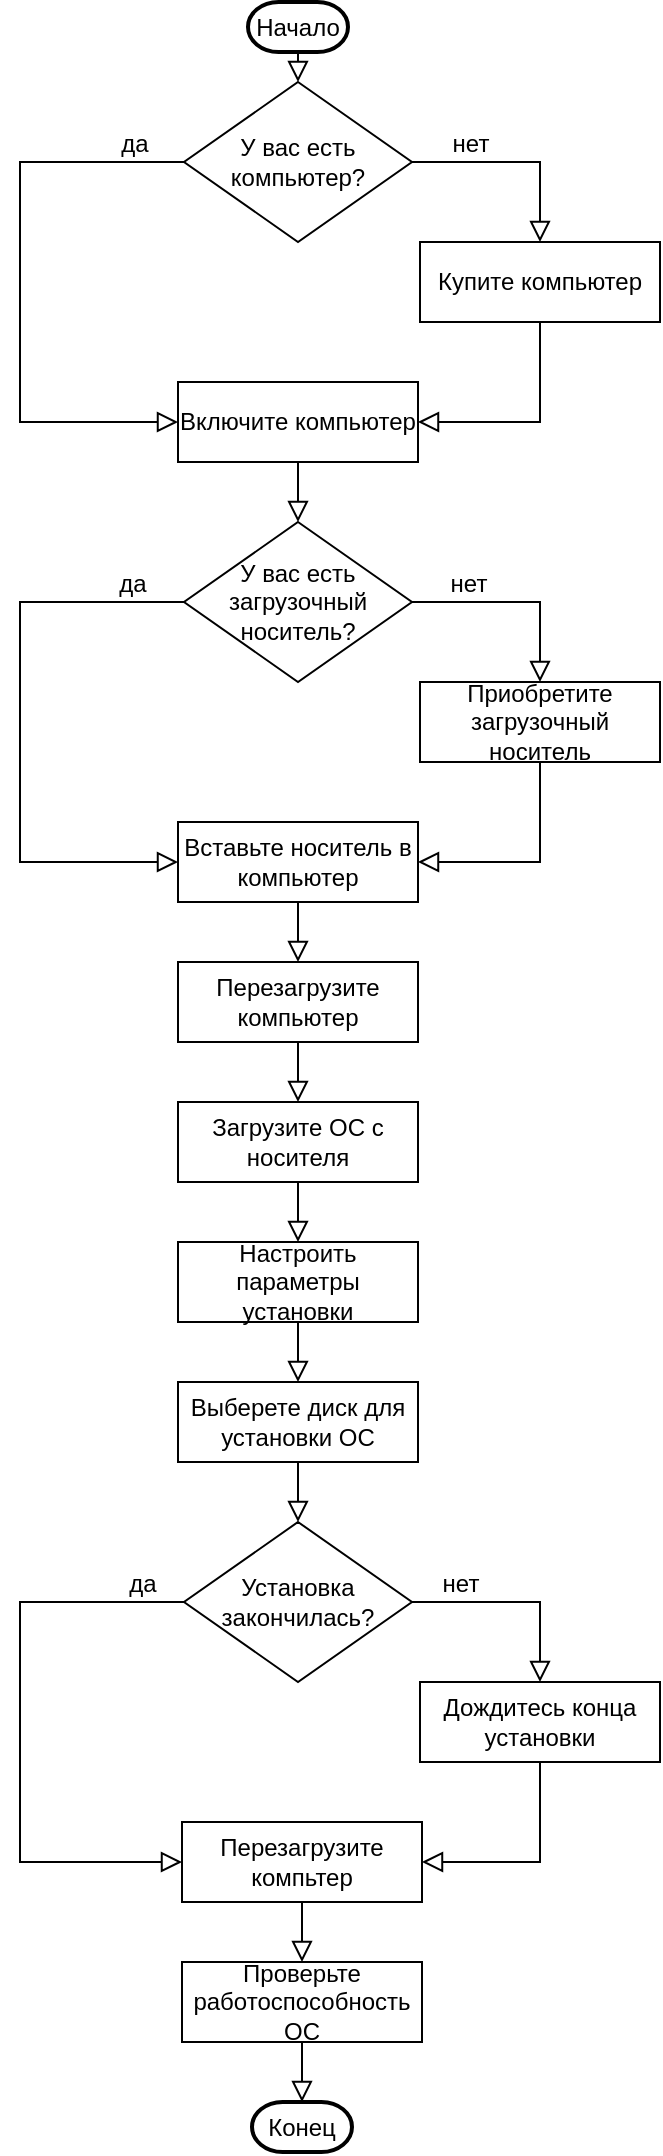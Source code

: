 <mxfile version="22.0.8" type="github">
  <diagram id="C5RBs43oDa-KdzZeNtuy" name="Page-1">
    <mxGraphModel dx="2333" dy="1311" grid="1" gridSize="10" guides="1" tooltips="1" connect="1" arrows="1" fold="1" page="1" pageScale="1" pageWidth="827" pageHeight="1169" math="0" shadow="0">
      <root>
        <mxCell id="WIyWlLk6GJQsqaUBKTNV-0" />
        <mxCell id="WIyWlLk6GJQsqaUBKTNV-1" parent="WIyWlLk6GJQsqaUBKTNV-0" />
        <mxCell id="WIyWlLk6GJQsqaUBKTNV-2" value="" style="rounded=0;html=1;jettySize=auto;orthogonalLoop=1;fontSize=11;endArrow=block;endFill=0;endSize=8;strokeWidth=1;shadow=0;labelBackgroundColor=none;edgeStyle=orthogonalEdgeStyle;entryX=0.5;entryY=0;entryDx=0;entryDy=0;exitX=0.5;exitY=1;exitDx=0;exitDy=0;exitPerimeter=0;" parent="WIyWlLk6GJQsqaUBKTNV-1" source="hndtMGKpsSVhSOvLsZZS-0" target="ZUDtytT54O4jhnoepPId-2" edge="1">
          <mxGeometry relative="1" as="geometry">
            <mxPoint x="414" y="120" as="targetPoint" />
            <mxPoint x="419" y="20" as="sourcePoint" />
          </mxGeometry>
        </mxCell>
        <mxCell id="ZUDtytT54O4jhnoepPId-6" value="" style="edgeStyle=orthogonalEdgeStyle;shape=connector;rounded=0;orthogonalLoop=1;jettySize=auto;html=1;shadow=0;labelBackgroundColor=none;strokeColor=default;strokeWidth=1;align=center;verticalAlign=middle;fontFamily=Helvetica;fontSize=11;fontColor=default;endArrow=block;endFill=0;endSize=8;entryX=1;entryY=0.5;entryDx=0;entryDy=0;exitX=0.5;exitY=1;exitDx=0;exitDy=0;" parent="WIyWlLk6GJQsqaUBKTNV-1" source="ZUDtytT54O4jhnoepPId-0" target="ZUDtytT54O4jhnoepPId-4" edge="1">
          <mxGeometry relative="1" as="geometry" />
        </mxCell>
        <mxCell id="ZUDtytT54O4jhnoepPId-0" value="Купите компьютер" style="rounded=0;whiteSpace=wrap;html=1;" parent="WIyWlLk6GJQsqaUBKTNV-1" vertex="1">
          <mxGeometry x="480" y="130" width="120" height="40" as="geometry" />
        </mxCell>
        <mxCell id="ZUDtytT54O4jhnoepPId-1" value="да" style="rounded=0;html=1;jettySize=auto;orthogonalLoop=1;fontSize=12;endArrow=block;endFill=0;endSize=8;strokeWidth=1;shadow=0;labelBackgroundColor=none;edgeStyle=orthogonalEdgeStyle;exitX=0;exitY=0.5;exitDx=0;exitDy=0;fontFamily=Helvetica;verticalAlign=bottom;entryX=0;entryY=0.5;entryDx=0;entryDy=0;labelPosition=center;verticalLabelPosition=middle;align=center;" parent="WIyWlLk6GJQsqaUBKTNV-1" source="ZUDtytT54O4jhnoepPId-2" target="ZUDtytT54O4jhnoepPId-4" edge="1">
          <mxGeometry x="-0.825" relative="1" as="geometry">
            <mxPoint x="410" y="280" as="sourcePoint" />
            <mxPoint x="230" y="90" as="targetPoint" />
            <Array as="points">
              <mxPoint x="280" y="90" />
              <mxPoint x="280" y="220" />
            </Array>
            <mxPoint as="offset" />
          </mxGeometry>
        </mxCell>
        <mxCell id="ZUDtytT54O4jhnoepPId-2" value="У вас есть компьютер?" style="rhombus;whiteSpace=wrap;html=1;" parent="WIyWlLk6GJQsqaUBKTNV-1" vertex="1">
          <mxGeometry x="362" y="50" width="114" height="80" as="geometry" />
        </mxCell>
        <mxCell id="ZUDtytT54O4jhnoepPId-3" value="нет" style="rounded=0;html=1;jettySize=auto;orthogonalLoop=1;fontSize=12;endArrow=block;endFill=0;endSize=8;strokeWidth=1;shadow=0;labelBackgroundColor=none;edgeStyle=orthogonalEdgeStyle;exitX=1;exitY=0.5;exitDx=0;exitDy=0;fontFamily=Helvetica;verticalAlign=bottom;entryX=0.5;entryY=0;entryDx=0;entryDy=0;" parent="WIyWlLk6GJQsqaUBKTNV-1" source="ZUDtytT54O4jhnoepPId-2" target="ZUDtytT54O4jhnoepPId-0" edge="1">
          <mxGeometry x="-0.442" relative="1" as="geometry">
            <mxPoint x="366" y="100" as="sourcePoint" />
            <mxPoint x="600" y="90" as="targetPoint" />
            <mxPoint as="offset" />
          </mxGeometry>
        </mxCell>
        <mxCell id="ZUDtytT54O4jhnoepPId-8" value="" style="edgeStyle=orthogonalEdgeStyle;shape=connector;rounded=0;orthogonalLoop=1;jettySize=auto;html=1;shadow=0;labelBackgroundColor=none;strokeColor=default;strokeWidth=1;align=center;verticalAlign=middle;fontFamily=Helvetica;fontSize=11;fontColor=default;endArrow=block;endFill=0;endSize=8;" parent="WIyWlLk6GJQsqaUBKTNV-1" source="ZUDtytT54O4jhnoepPId-4" target="ZUDtytT54O4jhnoepPId-7" edge="1">
          <mxGeometry relative="1" as="geometry" />
        </mxCell>
        <mxCell id="ZUDtytT54O4jhnoepPId-4" value="Включите компьютер" style="rounded=0;whiteSpace=wrap;html=1;" parent="WIyWlLk6GJQsqaUBKTNV-1" vertex="1">
          <mxGeometry x="359" y="200" width="120" height="40" as="geometry" />
        </mxCell>
        <mxCell id="ZUDtytT54O4jhnoepPId-10" value="нет" style="edgeStyle=orthogonalEdgeStyle;shape=connector;rounded=0;orthogonalLoop=1;jettySize=auto;html=1;shadow=0;labelBackgroundColor=none;strokeColor=default;strokeWidth=1;align=center;verticalAlign=bottom;fontFamily=Helvetica;fontSize=12;fontColor=default;endArrow=block;endFill=0;endSize=8;entryX=0.5;entryY=0;entryDx=0;entryDy=0;" parent="WIyWlLk6GJQsqaUBKTNV-1" source="ZUDtytT54O4jhnoepPId-7" target="ZUDtytT54O4jhnoepPId-9" edge="1">
          <mxGeometry x="-0.468" relative="1" as="geometry">
            <mxPoint as="offset" />
          </mxGeometry>
        </mxCell>
        <mxCell id="ZUDtytT54O4jhnoepPId-12" value="да" style="edgeStyle=orthogonalEdgeStyle;shape=connector;rounded=0;orthogonalLoop=1;jettySize=auto;html=1;shadow=0;labelBackgroundColor=none;strokeColor=default;strokeWidth=1;align=center;verticalAlign=bottom;fontFamily=Helvetica;fontSize=12;fontColor=default;endArrow=block;endFill=0;endSize=8;exitX=0;exitY=0.5;exitDx=0;exitDy=0;entryX=0;entryY=0.5;entryDx=0;entryDy=0;" parent="WIyWlLk6GJQsqaUBKTNV-1" source="ZUDtytT54O4jhnoepPId-7" target="ZUDtytT54O4jhnoepPId-11" edge="1">
          <mxGeometry x="-0.819" relative="1" as="geometry">
            <mxPoint x="260" y="500" as="targetPoint" />
            <Array as="points">
              <mxPoint x="280" y="310" />
              <mxPoint x="280" y="440" />
            </Array>
            <mxPoint as="offset" />
          </mxGeometry>
        </mxCell>
        <mxCell id="ZUDtytT54O4jhnoepPId-7" value="У вас есть загрузочный носитель?" style="rhombus;whiteSpace=wrap;html=1;rounded=0;" parent="WIyWlLk6GJQsqaUBKTNV-1" vertex="1">
          <mxGeometry x="362" y="270" width="114" height="80" as="geometry" />
        </mxCell>
        <mxCell id="ZUDtytT54O4jhnoepPId-9" value="Приобретите загрузочный носитель" style="whiteSpace=wrap;html=1;rounded=0;" parent="WIyWlLk6GJQsqaUBKTNV-1" vertex="1">
          <mxGeometry x="480" y="350" width="120" height="40" as="geometry" />
        </mxCell>
        <mxCell id="ZUDtytT54O4jhnoepPId-15" value="" style="edgeStyle=orthogonalEdgeStyle;shape=connector;rounded=0;orthogonalLoop=1;jettySize=auto;html=1;shadow=0;labelBackgroundColor=none;strokeColor=default;strokeWidth=1;align=center;verticalAlign=middle;fontFamily=Helvetica;fontSize=11;fontColor=default;endArrow=block;endFill=0;endSize=8;" parent="WIyWlLk6GJQsqaUBKTNV-1" source="ZUDtytT54O4jhnoepPId-11" target="ZUDtytT54O4jhnoepPId-14" edge="1">
          <mxGeometry relative="1" as="geometry" />
        </mxCell>
        <mxCell id="ZUDtytT54O4jhnoepPId-11" value="Вставьте носитель в компьютер" style="whiteSpace=wrap;html=1;rounded=0;" parent="WIyWlLk6GJQsqaUBKTNV-1" vertex="1">
          <mxGeometry x="359" y="420" width="120" height="40" as="geometry" />
        </mxCell>
        <mxCell id="ZUDtytT54O4jhnoepPId-13" value="" style="edgeStyle=orthogonalEdgeStyle;shape=connector;rounded=0;orthogonalLoop=1;jettySize=auto;html=1;shadow=0;labelBackgroundColor=none;strokeColor=default;strokeWidth=1;align=center;verticalAlign=middle;fontFamily=Helvetica;fontSize=11;fontColor=default;endArrow=block;endFill=0;endSize=8;entryX=1;entryY=0.5;entryDx=0;entryDy=0;exitX=0.5;exitY=1;exitDx=0;exitDy=0;" parent="WIyWlLk6GJQsqaUBKTNV-1" source="ZUDtytT54O4jhnoepPId-9" target="ZUDtytT54O4jhnoepPId-11" edge="1">
          <mxGeometry relative="1" as="geometry">
            <mxPoint x="481" y="320" as="sourcePoint" />
            <mxPoint x="550" y="360" as="targetPoint" />
          </mxGeometry>
        </mxCell>
        <mxCell id="ZUDtytT54O4jhnoepPId-17" value="" style="edgeStyle=orthogonalEdgeStyle;shape=connector;rounded=0;orthogonalLoop=1;jettySize=auto;html=1;shadow=0;labelBackgroundColor=none;strokeColor=default;strokeWidth=1;align=center;verticalAlign=middle;fontFamily=Helvetica;fontSize=11;fontColor=default;endArrow=block;endFill=0;endSize=8;" parent="WIyWlLk6GJQsqaUBKTNV-1" source="ZUDtytT54O4jhnoepPId-14" target="ZUDtytT54O4jhnoepPId-16" edge="1">
          <mxGeometry relative="1" as="geometry" />
        </mxCell>
        <mxCell id="ZUDtytT54O4jhnoepPId-14" value="Перезагрузите компьютер" style="whiteSpace=wrap;html=1;rounded=0;" parent="WIyWlLk6GJQsqaUBKTNV-1" vertex="1">
          <mxGeometry x="359" y="490" width="120" height="40" as="geometry" />
        </mxCell>
        <mxCell id="ZUDtytT54O4jhnoepPId-19" value="" style="edgeStyle=orthogonalEdgeStyle;shape=connector;rounded=0;orthogonalLoop=1;jettySize=auto;html=1;shadow=0;labelBackgroundColor=none;strokeColor=default;strokeWidth=1;align=center;verticalAlign=middle;fontFamily=Helvetica;fontSize=11;fontColor=default;endArrow=block;endFill=0;endSize=8;" parent="WIyWlLk6GJQsqaUBKTNV-1" source="ZUDtytT54O4jhnoepPId-16" target="ZUDtytT54O4jhnoepPId-18" edge="1">
          <mxGeometry relative="1" as="geometry" />
        </mxCell>
        <mxCell id="ZUDtytT54O4jhnoepPId-16" value="Загрузите ОС с носителя" style="whiteSpace=wrap;html=1;rounded=0;" parent="WIyWlLk6GJQsqaUBKTNV-1" vertex="1">
          <mxGeometry x="359" y="560" width="120" height="40" as="geometry" />
        </mxCell>
        <mxCell id="ZUDtytT54O4jhnoepPId-21" value="" style="edgeStyle=orthogonalEdgeStyle;shape=connector;rounded=0;orthogonalLoop=1;jettySize=auto;html=1;shadow=0;labelBackgroundColor=none;strokeColor=default;strokeWidth=1;align=center;verticalAlign=middle;fontFamily=Helvetica;fontSize=11;fontColor=default;endArrow=block;endFill=0;endSize=8;" parent="WIyWlLk6GJQsqaUBKTNV-1" source="ZUDtytT54O4jhnoepPId-18" target="ZUDtytT54O4jhnoepPId-20" edge="1">
          <mxGeometry relative="1" as="geometry" />
        </mxCell>
        <mxCell id="ZUDtytT54O4jhnoepPId-18" value="Настроить параметры установки" style="whiteSpace=wrap;html=1;rounded=0;" parent="WIyWlLk6GJQsqaUBKTNV-1" vertex="1">
          <mxGeometry x="359" y="630" width="120" height="40" as="geometry" />
        </mxCell>
        <mxCell id="ZUDtytT54O4jhnoepPId-20" value="Выберете диск для установки ОС" style="whiteSpace=wrap;html=1;rounded=0;" parent="WIyWlLk6GJQsqaUBKTNV-1" vertex="1">
          <mxGeometry x="359" y="700" width="120" height="40" as="geometry" />
        </mxCell>
        <mxCell id="ZUDtytT54O4jhnoepPId-22" value="" style="edgeStyle=orthogonalEdgeStyle;shape=connector;rounded=0;orthogonalLoop=1;jettySize=auto;html=1;shadow=0;labelBackgroundColor=none;strokeColor=default;strokeWidth=1;align=center;verticalAlign=middle;fontFamily=Helvetica;fontSize=11;fontColor=default;endArrow=block;endFill=0;endSize=8;exitX=0.5;exitY=1;exitDx=0;exitDy=0;" parent="WIyWlLk6GJQsqaUBKTNV-1" source="ZUDtytT54O4jhnoepPId-20" target="ZUDtytT54O4jhnoepPId-25" edge="1">
          <mxGeometry relative="1" as="geometry">
            <mxPoint x="414" y="769" as="sourcePoint" />
          </mxGeometry>
        </mxCell>
        <mxCell id="ZUDtytT54O4jhnoepPId-23" value="нет" style="edgeStyle=orthogonalEdgeStyle;shape=connector;rounded=0;orthogonalLoop=1;jettySize=auto;html=1;shadow=0;labelBackgroundColor=none;strokeColor=default;strokeWidth=1;align=center;verticalAlign=bottom;fontFamily=Helvetica;fontSize=12;fontColor=default;endArrow=block;endFill=0;endSize=8;entryX=0.5;entryY=0;entryDx=0;entryDy=0;" parent="WIyWlLk6GJQsqaUBKTNV-1" source="ZUDtytT54O4jhnoepPId-25" target="ZUDtytT54O4jhnoepPId-26" edge="1">
          <mxGeometry x="-0.539" relative="1" as="geometry">
            <mxPoint as="offset" />
          </mxGeometry>
        </mxCell>
        <mxCell id="ZUDtytT54O4jhnoepPId-24" value="да" style="edgeStyle=orthogonalEdgeStyle;shape=connector;rounded=0;orthogonalLoop=1;jettySize=auto;html=1;shadow=0;labelBackgroundColor=none;strokeColor=default;strokeWidth=1;align=center;verticalAlign=bottom;fontFamily=Helvetica;fontSize=12;fontColor=default;endArrow=block;endFill=0;endSize=8;exitX=0;exitY=0.5;exitDx=0;exitDy=0;entryX=0;entryY=0.5;entryDx=0;entryDy=0;" parent="WIyWlLk6GJQsqaUBKTNV-1" source="ZUDtytT54O4jhnoepPId-25" target="ZUDtytT54O4jhnoepPId-27" edge="1">
          <mxGeometry x="-0.855" relative="1" as="geometry">
            <mxPoint x="260" y="1000" as="targetPoint" />
            <Array as="points">
              <mxPoint x="280" y="810" />
              <mxPoint x="280" y="940" />
            </Array>
            <mxPoint as="offset" />
          </mxGeometry>
        </mxCell>
        <mxCell id="ZUDtytT54O4jhnoepPId-25" value="Установка закончилась?" style="rhombus;whiteSpace=wrap;html=1;rounded=0;" parent="WIyWlLk6GJQsqaUBKTNV-1" vertex="1">
          <mxGeometry x="362" y="770" width="114" height="80" as="geometry" />
        </mxCell>
        <mxCell id="ZUDtytT54O4jhnoepPId-26" value="Дождитесь конца установки" style="whiteSpace=wrap;html=1;rounded=0;" parent="WIyWlLk6GJQsqaUBKTNV-1" vertex="1">
          <mxGeometry x="480" y="850" width="120" height="40" as="geometry" />
        </mxCell>
        <mxCell id="ZUDtytT54O4jhnoepPId-30" value="" style="edgeStyle=orthogonalEdgeStyle;shape=connector;rounded=0;orthogonalLoop=1;jettySize=auto;html=1;shadow=0;labelBackgroundColor=none;strokeColor=default;strokeWidth=1;align=center;verticalAlign=middle;fontFamily=Helvetica;fontSize=11;fontColor=default;endArrow=block;endFill=0;endSize=8;entryX=0.5;entryY=0;entryDx=0;entryDy=0;" parent="WIyWlLk6GJQsqaUBKTNV-1" source="ZUDtytT54O4jhnoepPId-27" target="ZUDtytT54O4jhnoepPId-29" edge="1">
          <mxGeometry relative="1" as="geometry">
            <mxPoint x="419" y="1010" as="targetPoint" />
          </mxGeometry>
        </mxCell>
        <mxCell id="ZUDtytT54O4jhnoepPId-27" value="Перезагрузите компьтер" style="whiteSpace=wrap;html=1;rounded=0;" parent="WIyWlLk6GJQsqaUBKTNV-1" vertex="1">
          <mxGeometry x="361" y="920" width="120" height="40" as="geometry" />
        </mxCell>
        <mxCell id="ZUDtytT54O4jhnoepPId-28" value="" style="edgeStyle=orthogonalEdgeStyle;shape=connector;rounded=0;orthogonalLoop=1;jettySize=auto;html=1;shadow=0;labelBackgroundColor=none;strokeColor=default;strokeWidth=1;align=center;verticalAlign=middle;fontFamily=Helvetica;fontSize=11;fontColor=default;endArrow=block;endFill=0;endSize=8;entryX=1;entryY=0.5;entryDx=0;entryDy=0;exitX=0.5;exitY=1;exitDx=0;exitDy=0;" parent="WIyWlLk6GJQsqaUBKTNV-1" source="ZUDtytT54O4jhnoepPId-26" target="ZUDtytT54O4jhnoepPId-27" edge="1">
          <mxGeometry relative="1" as="geometry">
            <mxPoint x="481" y="820" as="sourcePoint" />
            <mxPoint x="550" y="860" as="targetPoint" />
          </mxGeometry>
        </mxCell>
        <mxCell id="ZUDtytT54O4jhnoepPId-29" value="Проверьте работоспособность ОС" style="whiteSpace=wrap;html=1;rounded=0;" parent="WIyWlLk6GJQsqaUBKTNV-1" vertex="1">
          <mxGeometry x="361" y="990" width="120" height="40" as="geometry" />
        </mxCell>
        <mxCell id="ZUDtytT54O4jhnoepPId-33" value="" style="edgeStyle=orthogonalEdgeStyle;shape=connector;rounded=0;orthogonalLoop=1;jettySize=auto;html=1;shadow=0;labelBackgroundColor=none;strokeColor=default;strokeWidth=1;align=center;verticalAlign=middle;fontFamily=Helvetica;fontSize=11;fontColor=default;endArrow=block;endFill=0;endSize=8;entryX=0.5;entryY=0;entryDx=0;entryDy=0;exitX=0.5;exitY=1;exitDx=0;exitDy=0;" parent="WIyWlLk6GJQsqaUBKTNV-1" source="ZUDtytT54O4jhnoepPId-29" edge="1">
          <mxGeometry relative="1" as="geometry">
            <mxPoint x="429" y="980" as="sourcePoint" />
            <mxPoint x="421" y="1060" as="targetPoint" />
          </mxGeometry>
        </mxCell>
        <mxCell id="hndtMGKpsSVhSOvLsZZS-0" value="Начало" style="strokeWidth=2;html=1;shape=mxgraph.flowchart.terminator;whiteSpace=wrap;" vertex="1" parent="WIyWlLk6GJQsqaUBKTNV-1">
          <mxGeometry x="394" y="10" width="50" height="25" as="geometry" />
        </mxCell>
        <mxCell id="hndtMGKpsSVhSOvLsZZS-1" value="Конец" style="strokeWidth=2;html=1;shape=mxgraph.flowchart.terminator;whiteSpace=wrap;" vertex="1" parent="WIyWlLk6GJQsqaUBKTNV-1">
          <mxGeometry x="396" y="1060" width="50" height="25" as="geometry" />
        </mxCell>
      </root>
    </mxGraphModel>
  </diagram>
</mxfile>
